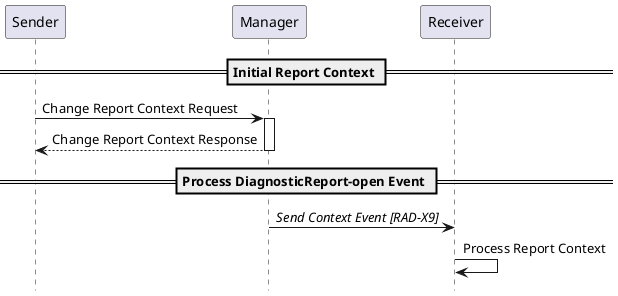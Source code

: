 @startuml

hide footbox

participant "Sender" as Sender
participant "Manager" as Manager
participant "Receiver" as Receiver

== Initial Report Context ==

Sender->Manager: Change Report Context Request
activate Manager
Manager-->Sender: Change Report Context Response
deactivate Manager

== Process DiagnosticReport-open Event ==
Manager->Receiver: //Send Context Event [RAD-X9]//
Receiver->Receiver: Process Report Context

@enduml